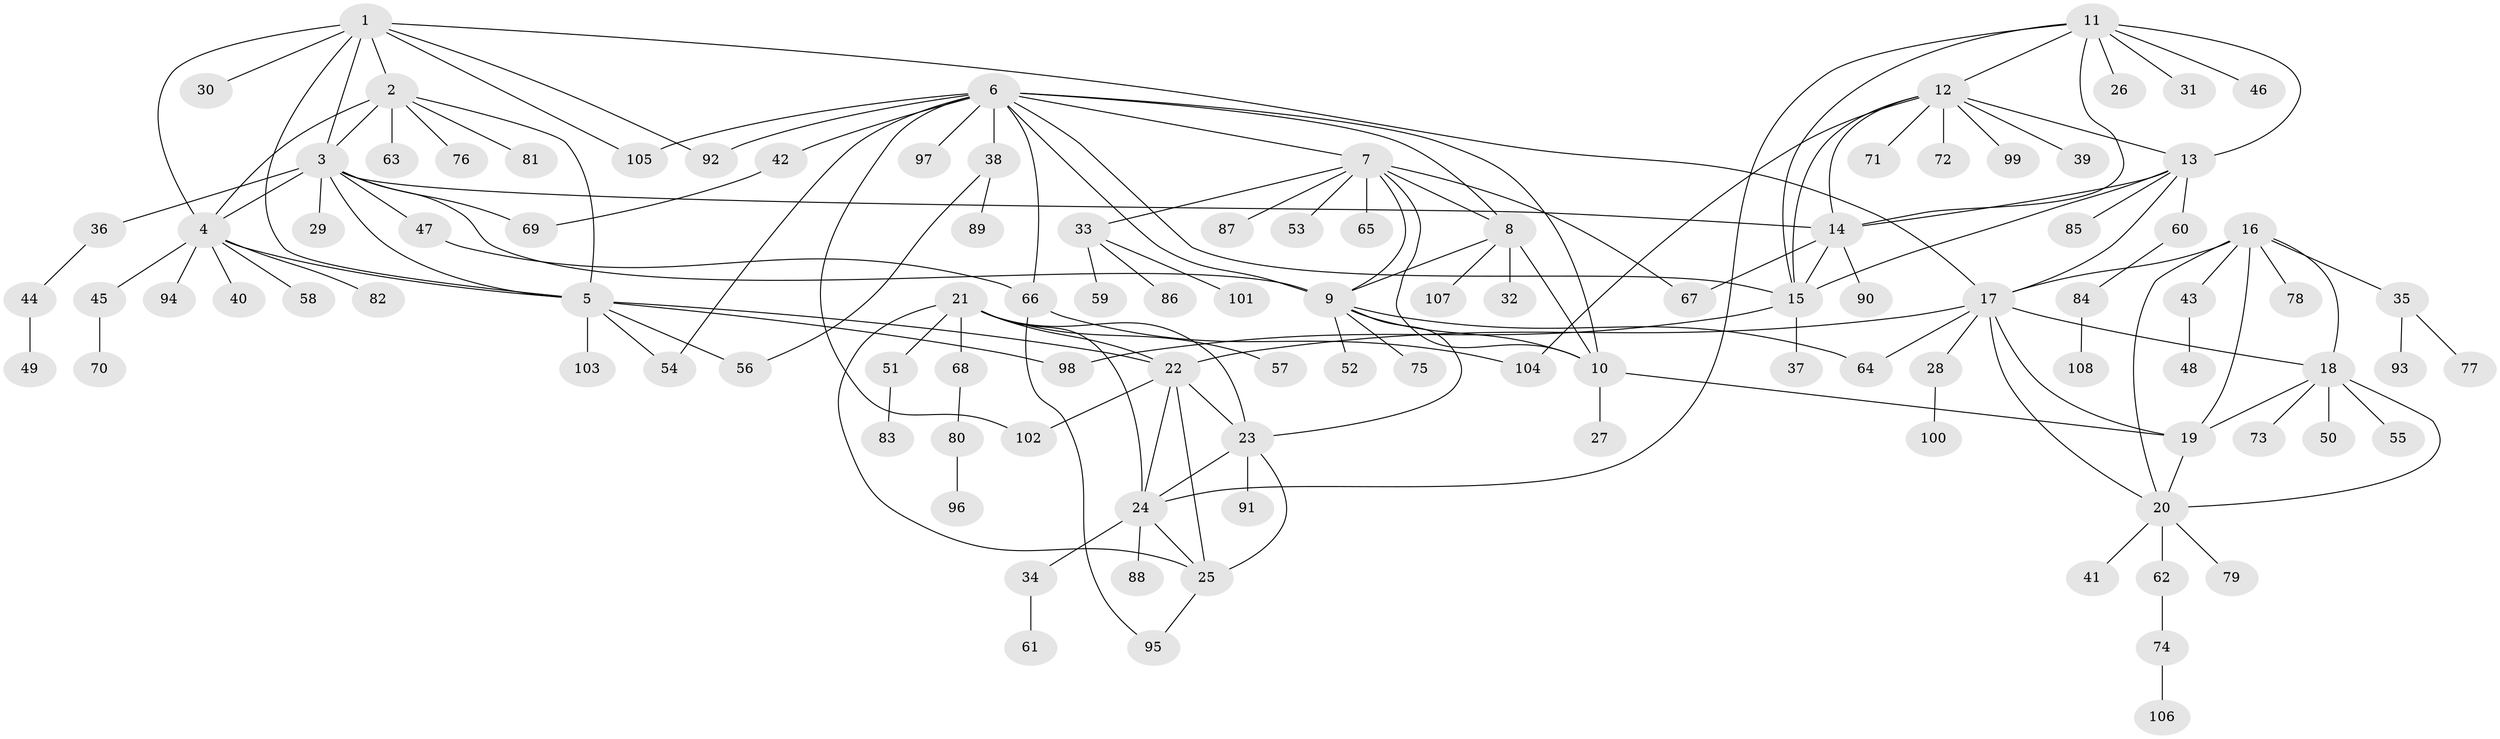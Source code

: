 // coarse degree distribution, {9: 0.06060606060606061, 2: 0.21212121212121213, 3: 0.06060606060606061, 4: 0.09090909090909091, 8: 0.06060606060606061, 5: 0.09090909090909091, 6: 0.09090909090909091, 1: 0.3333333333333333}
// Generated by graph-tools (version 1.1) at 2025/52/03/04/25 22:52:07]
// undirected, 108 vertices, 155 edges
graph export_dot {
  node [color=gray90,style=filled];
  1;
  2;
  3;
  4;
  5;
  6;
  7;
  8;
  9;
  10;
  11;
  12;
  13;
  14;
  15;
  16;
  17;
  18;
  19;
  20;
  21;
  22;
  23;
  24;
  25;
  26;
  27;
  28;
  29;
  30;
  31;
  32;
  33;
  34;
  35;
  36;
  37;
  38;
  39;
  40;
  41;
  42;
  43;
  44;
  45;
  46;
  47;
  48;
  49;
  50;
  51;
  52;
  53;
  54;
  55;
  56;
  57;
  58;
  59;
  60;
  61;
  62;
  63;
  64;
  65;
  66;
  67;
  68;
  69;
  70;
  71;
  72;
  73;
  74;
  75;
  76;
  77;
  78;
  79;
  80;
  81;
  82;
  83;
  84;
  85;
  86;
  87;
  88;
  89;
  90;
  91;
  92;
  93;
  94;
  95;
  96;
  97;
  98;
  99;
  100;
  101;
  102;
  103;
  104;
  105;
  106;
  107;
  108;
  1 -- 2;
  1 -- 3;
  1 -- 4;
  1 -- 5;
  1 -- 17;
  1 -- 30;
  1 -- 92;
  1 -- 105;
  2 -- 3;
  2 -- 4;
  2 -- 5;
  2 -- 63;
  2 -- 76;
  2 -- 81;
  3 -- 4;
  3 -- 5;
  3 -- 9;
  3 -- 14;
  3 -- 29;
  3 -- 36;
  3 -- 47;
  3 -- 69;
  4 -- 5;
  4 -- 40;
  4 -- 45;
  4 -- 58;
  4 -- 82;
  4 -- 94;
  5 -- 22;
  5 -- 54;
  5 -- 56;
  5 -- 98;
  5 -- 103;
  6 -- 7;
  6 -- 8;
  6 -- 9;
  6 -- 10;
  6 -- 15;
  6 -- 38;
  6 -- 42;
  6 -- 54;
  6 -- 66;
  6 -- 92;
  6 -- 97;
  6 -- 102;
  6 -- 105;
  7 -- 8;
  7 -- 9;
  7 -- 10;
  7 -- 33;
  7 -- 53;
  7 -- 65;
  7 -- 67;
  7 -- 87;
  8 -- 9;
  8 -- 10;
  8 -- 32;
  8 -- 107;
  9 -- 10;
  9 -- 23;
  9 -- 52;
  9 -- 64;
  9 -- 75;
  10 -- 19;
  10 -- 27;
  11 -- 12;
  11 -- 13;
  11 -- 14;
  11 -- 15;
  11 -- 24;
  11 -- 26;
  11 -- 31;
  11 -- 46;
  12 -- 13;
  12 -- 14;
  12 -- 15;
  12 -- 39;
  12 -- 71;
  12 -- 72;
  12 -- 99;
  12 -- 104;
  13 -- 14;
  13 -- 15;
  13 -- 17;
  13 -- 60;
  13 -- 85;
  14 -- 15;
  14 -- 67;
  14 -- 90;
  15 -- 37;
  15 -- 98;
  16 -- 17;
  16 -- 18;
  16 -- 19;
  16 -- 20;
  16 -- 35;
  16 -- 43;
  16 -- 78;
  17 -- 18;
  17 -- 19;
  17 -- 20;
  17 -- 22;
  17 -- 28;
  17 -- 64;
  18 -- 19;
  18 -- 20;
  18 -- 50;
  18 -- 55;
  18 -- 73;
  19 -- 20;
  20 -- 41;
  20 -- 62;
  20 -- 79;
  21 -- 22;
  21 -- 23;
  21 -- 24;
  21 -- 25;
  21 -- 51;
  21 -- 57;
  21 -- 68;
  22 -- 23;
  22 -- 24;
  22 -- 25;
  22 -- 102;
  23 -- 24;
  23 -- 25;
  23 -- 91;
  24 -- 25;
  24 -- 34;
  24 -- 88;
  25 -- 95;
  28 -- 100;
  33 -- 59;
  33 -- 86;
  33 -- 101;
  34 -- 61;
  35 -- 77;
  35 -- 93;
  36 -- 44;
  38 -- 56;
  38 -- 89;
  42 -- 69;
  43 -- 48;
  44 -- 49;
  45 -- 70;
  47 -- 66;
  51 -- 83;
  60 -- 84;
  62 -- 74;
  66 -- 95;
  66 -- 104;
  68 -- 80;
  74 -- 106;
  80 -- 96;
  84 -- 108;
}
